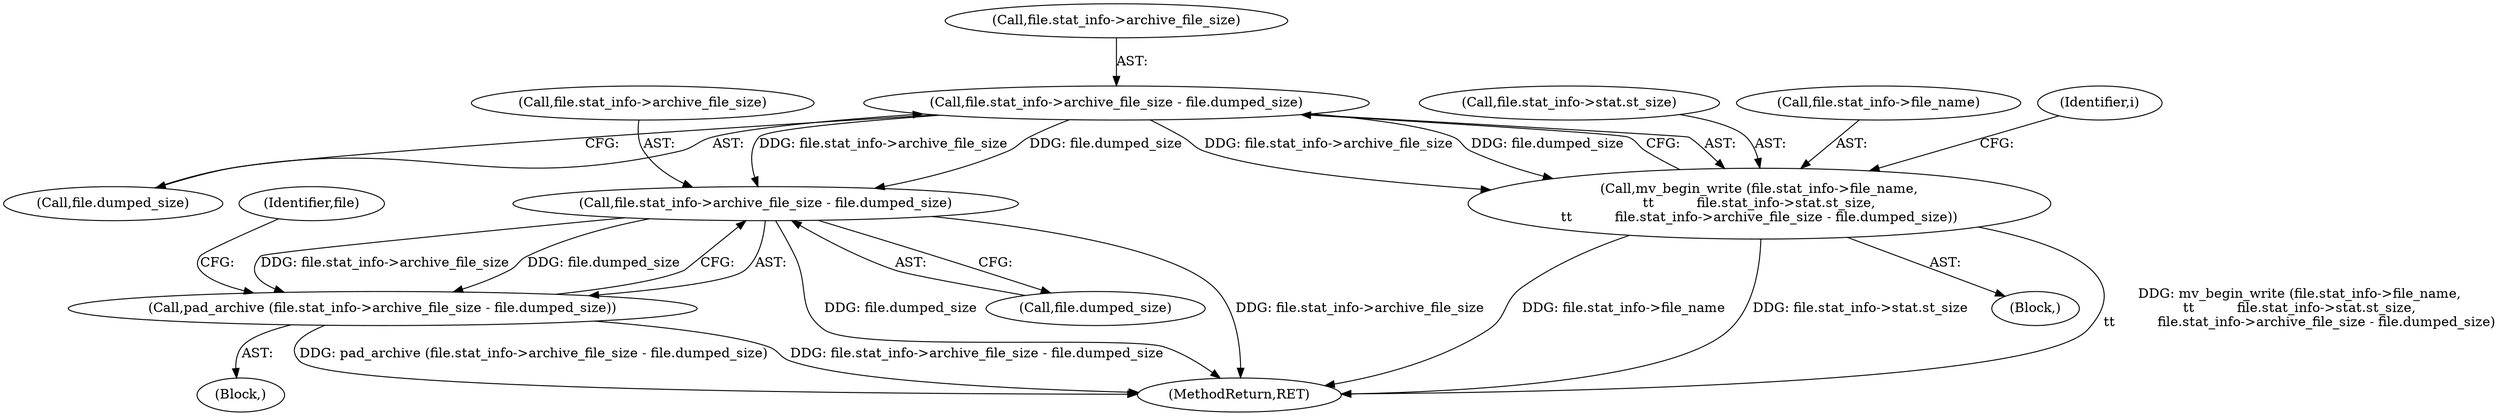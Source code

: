 digraph "0_savannah_c15c42ccd1e2377945fd0414eca1a49294bff454@pointer" {
"1000367" [label="(Call,file.stat_info->archive_file_size - file.dumped_size)"];
"1000354" [label="(Call,mv_begin_write (file.stat_info->file_name,\n\t\t          file.stat_info->stat.st_size,\n\t\t          file.stat_info->archive_file_size - file.dumped_size))"];
"1000398" [label="(Call,file.stat_info->archive_file_size - file.dumped_size)"];
"1000397" [label="(Call,pad_archive (file.stat_info->archive_file_size - file.dumped_size))"];
"1000412" [label="(Identifier,file)"];
"1000397" [label="(Call,pad_archive (file.stat_info->archive_file_size - file.dumped_size))"];
"1000404" [label="(Call,file.dumped_size)"];
"1000352" [label="(Block,)"];
"1000104" [label="(Block,)"];
"1000360" [label="(Call,file.stat_info->stat.st_size)"];
"1000367" [label="(Call,file.stat_info->archive_file_size - file.dumped_size)"];
"1000373" [label="(Call,file.dumped_size)"];
"1000355" [label="(Call,file.stat_info->file_name)"];
"1000416" [label="(MethodReturn,RET)"];
"1000398" [label="(Call,file.stat_info->archive_file_size - file.dumped_size)"];
"1000399" [label="(Call,file.stat_info->archive_file_size)"];
"1000378" [label="(Identifier,i)"];
"1000354" [label="(Call,mv_begin_write (file.stat_info->file_name,\n\t\t          file.stat_info->stat.st_size,\n\t\t          file.stat_info->archive_file_size - file.dumped_size))"];
"1000368" [label="(Call,file.stat_info->archive_file_size)"];
"1000367" -> "1000354"  [label="AST: "];
"1000367" -> "1000373"  [label="CFG: "];
"1000368" -> "1000367"  [label="AST: "];
"1000373" -> "1000367"  [label="AST: "];
"1000354" -> "1000367"  [label="CFG: "];
"1000367" -> "1000354"  [label="DDG: file.stat_info->archive_file_size"];
"1000367" -> "1000354"  [label="DDG: file.dumped_size"];
"1000367" -> "1000398"  [label="DDG: file.stat_info->archive_file_size"];
"1000367" -> "1000398"  [label="DDG: file.dumped_size"];
"1000354" -> "1000352"  [label="AST: "];
"1000355" -> "1000354"  [label="AST: "];
"1000360" -> "1000354"  [label="AST: "];
"1000378" -> "1000354"  [label="CFG: "];
"1000354" -> "1000416"  [label="DDG: file.stat_info->stat.st_size"];
"1000354" -> "1000416"  [label="DDG: mv_begin_write (file.stat_info->file_name,\n\t\t          file.stat_info->stat.st_size,\n\t\t          file.stat_info->archive_file_size - file.dumped_size)"];
"1000354" -> "1000416"  [label="DDG: file.stat_info->file_name"];
"1000398" -> "1000397"  [label="AST: "];
"1000398" -> "1000404"  [label="CFG: "];
"1000399" -> "1000398"  [label="AST: "];
"1000404" -> "1000398"  [label="AST: "];
"1000397" -> "1000398"  [label="CFG: "];
"1000398" -> "1000416"  [label="DDG: file.dumped_size"];
"1000398" -> "1000416"  [label="DDG: file.stat_info->archive_file_size"];
"1000398" -> "1000397"  [label="DDG: file.stat_info->archive_file_size"];
"1000398" -> "1000397"  [label="DDG: file.dumped_size"];
"1000397" -> "1000104"  [label="AST: "];
"1000412" -> "1000397"  [label="CFG: "];
"1000397" -> "1000416"  [label="DDG: pad_archive (file.stat_info->archive_file_size - file.dumped_size)"];
"1000397" -> "1000416"  [label="DDG: file.stat_info->archive_file_size - file.dumped_size"];
}
